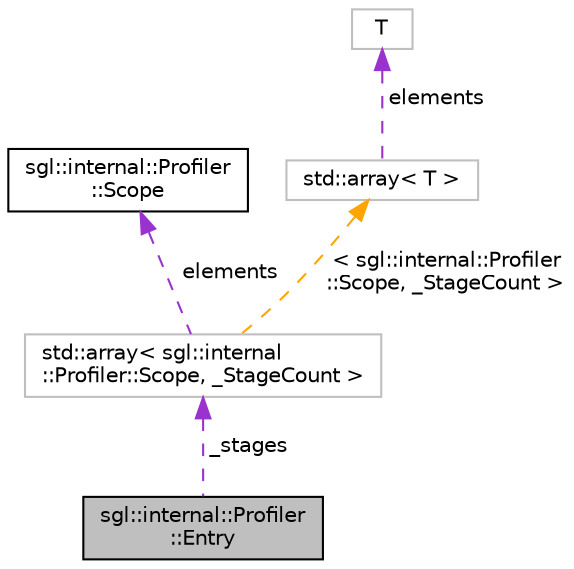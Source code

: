 digraph "sgl::internal::Profiler::Entry"
{
 // INTERACTIVE_SVG=YES
  edge [fontname="Helvetica",fontsize="10",labelfontname="Helvetica",labelfontsize="10"];
  node [fontname="Helvetica",fontsize="10",shape=record];
  Node1 [label="sgl::internal::Profiler\l::Entry",height=0.2,width=0.4,color="black", fillcolor="grey75", style="filled", fontcolor="black"];
  Node2 -> Node1 [dir="back",color="darkorchid3",fontsize="10",style="dashed",label=" _stages" ,fontname="Helvetica"];
  Node2 [label="std::array\< sgl::internal\l::Profiler::Scope, _StageCount \>",height=0.2,width=0.4,color="grey75", fillcolor="white", style="filled"];
  Node3 -> Node2 [dir="back",color="darkorchid3",fontsize="10",style="dashed",label=" elements" ,fontname="Helvetica"];
  Node3 [label="sgl::internal::Profiler\l::Scope",height=0.2,width=0.4,color="black", fillcolor="white", style="filled",URL="$d2/d0d/structsgl_1_1internal_1_1Profiler_1_1Scope.html"];
  Node4 -> Node2 [dir="back",color="orange",fontsize="10",style="dashed",label=" \< sgl::internal::Profiler\l::Scope, _StageCount \>" ,fontname="Helvetica"];
  Node4 [label="std::array\< T \>",height=0.2,width=0.4,color="grey75", fillcolor="white", style="filled",tooltip="STL class. "];
  Node5 -> Node4 [dir="back",color="darkorchid3",fontsize="10",style="dashed",label=" elements" ,fontname="Helvetica"];
  Node5 [label="T",height=0.2,width=0.4,color="grey75", fillcolor="white", style="filled"];
}
